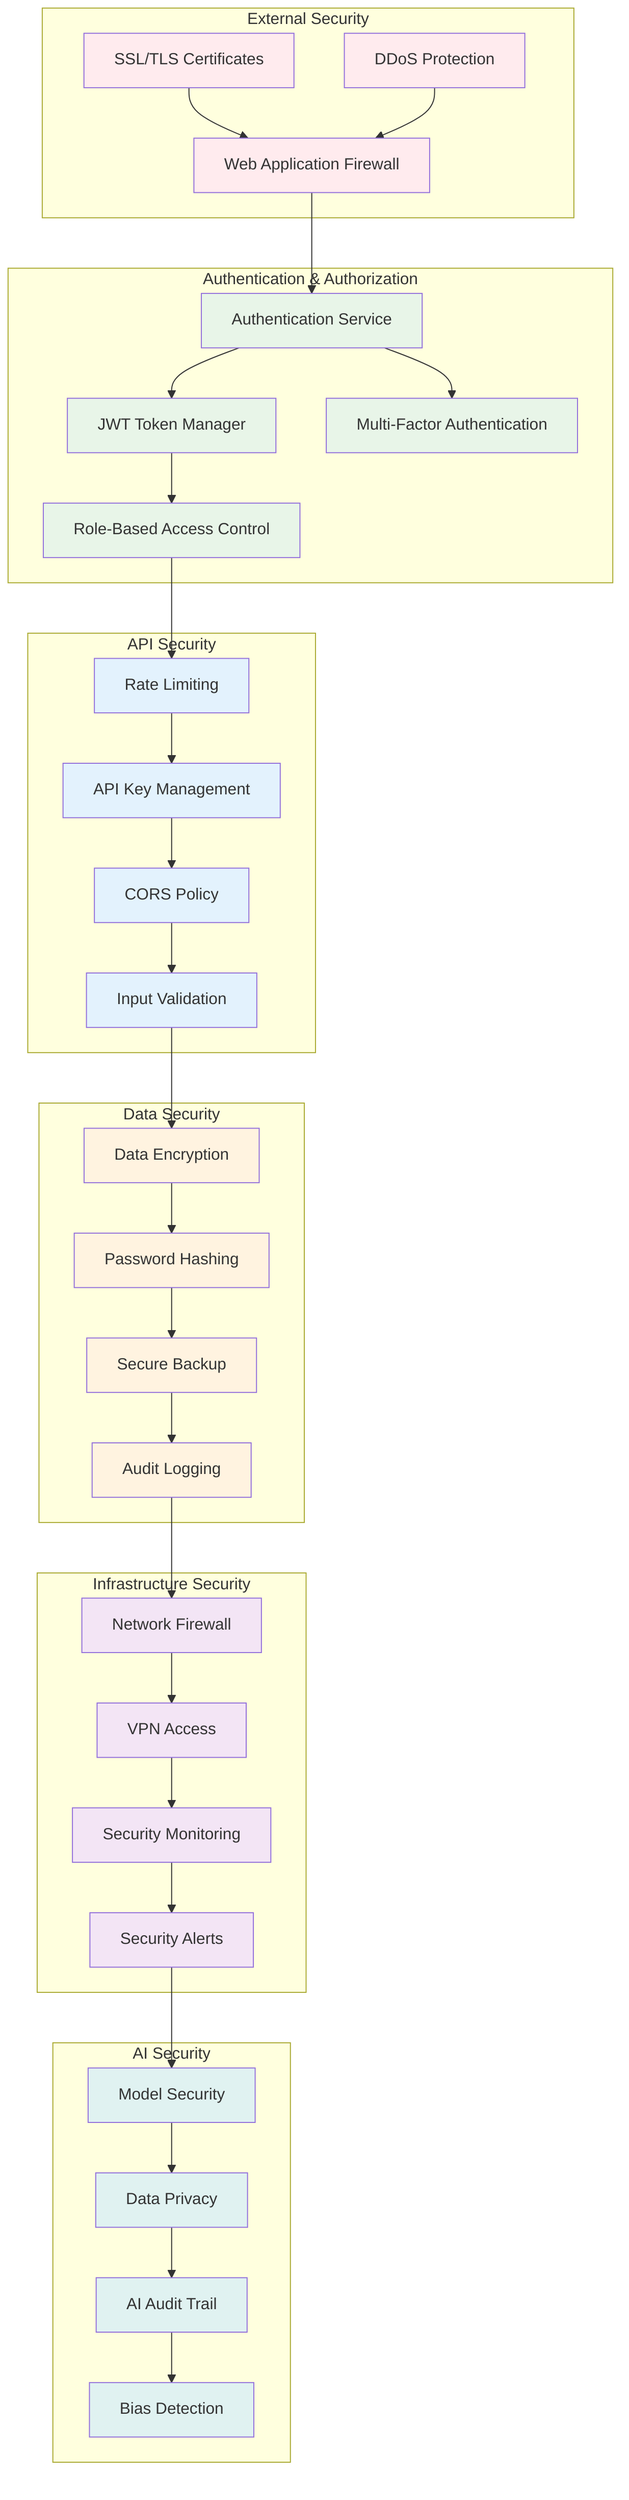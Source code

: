 graph TB
    %% Security Architecture
    subgraph "External Security"
        SSL[SSL/TLS Certificates]
        DDoS[DDoS Protection]
        WAF[Web Application Firewall]
    end
    
    subgraph "Authentication & Authorization"
        AUTH[Authentication Service]
        JWT[JWT Token Manager]
        RBAC[Role-Based Access Control]
        MFA[Multi-Factor Authentication]
    end
    
    subgraph "API Security"
        RATE_LIMIT[Rate Limiting]
        API_KEY[API Key Management]
        CORS[CORS Policy]
        VALIDATION[Input Validation]
    end
    
    subgraph "Data Security"
        ENCRYPTION[Data Encryption]
        HASHING[Password Hashing]
        BACKUP[Secure Backup]
        AUDIT[Audit Logging]
    end
    
    subgraph "Infrastructure Security"
        FIREWALL[Network Firewall]
        VPN[VPN Access]
        MONITORING[Security Monitoring]
        ALERTS[Security Alerts]
    end
    
    subgraph "AI Security"
        MODEL_SEC[Model Security]
        DATA_PRIVACY[Data Privacy]
        AI_AUDIT[AI Audit Trail]
        BIAS_CHECK[Bias Detection]
    end
    
    %% Security Flow
    SSL --> WAF
    DDoS --> WAF
    WAF --> AUTH
    
    AUTH --> JWT
    AUTH --> MFA
    JWT --> RBAC
    
    RBAC --> RATE_LIMIT
    RATE_LIMIT --> API_KEY
    API_KEY --> CORS
    CORS --> VALIDATION
    
    VALIDATION --> ENCRYPTION
    ENCRYPTION --> HASHING
    HASHING --> BACKUP
    BACKUP --> AUDIT
    
    AUDIT --> FIREWALL
    FIREWALL --> VPN
    VPN --> MONITORING
    MONITORING --> ALERTS
    
    ALERTS --> MODEL_SEC
    MODEL_SEC --> DATA_PRIVACY
    DATA_PRIVACY --> AI_AUDIT
    AI_AUDIT --> BIAS_CHECK
    
    %% Styling
    classDef external fill:#ffebee
    classDef auth fill:#e8f5e8
    classDef api fill:#e3f2fd
    classDef data fill:#fff3e0
    classDef infra fill:#f3e5f5
    classDef ai fill:#e0f2f1
    
    class SSL,DDoS,WAF external
    class AUTH,JWT,RBAC,MFA auth
    class RATE_LIMIT,API_KEY,CORS,VALIDATION api
    class ENCRYPTION,HASHING,BACKUP,AUDIT data
    class FIREWALL,VPN,MONITORING,ALERTS infra
    class MODEL_SEC,DATA_PRIVACY,AI_AUDIT,BIAS_CHECK ai